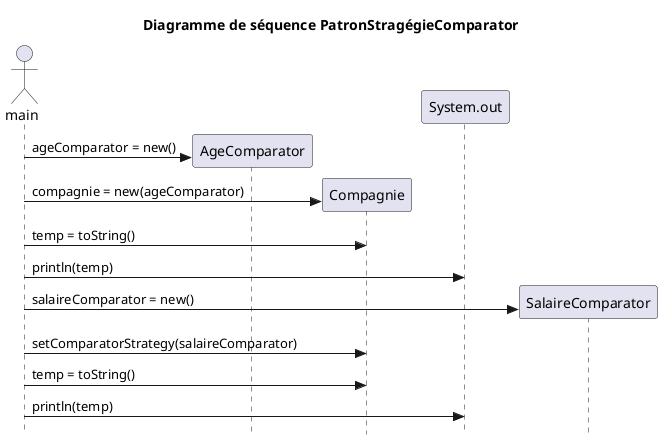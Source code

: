 @startuml Diagramme de séquence
skinparam Style strictuml
title Diagramme de séquence PatronStragégieComparator

actor main
participant AgeComparator

main -> AgeComparator ** : ageComparator = new()
main -> Compagnie ** : compagnie = new(ageComparator)
main -> Compagnie : temp = toString()
main -> System.out : println(temp)

main -> SalaireComparator ** : salaireComparator = new()
main -> Compagnie : setComparatorStrategy(salaireComparator)
main -> Compagnie : temp = toString()
main -> System.out : println(temp)

@enduml